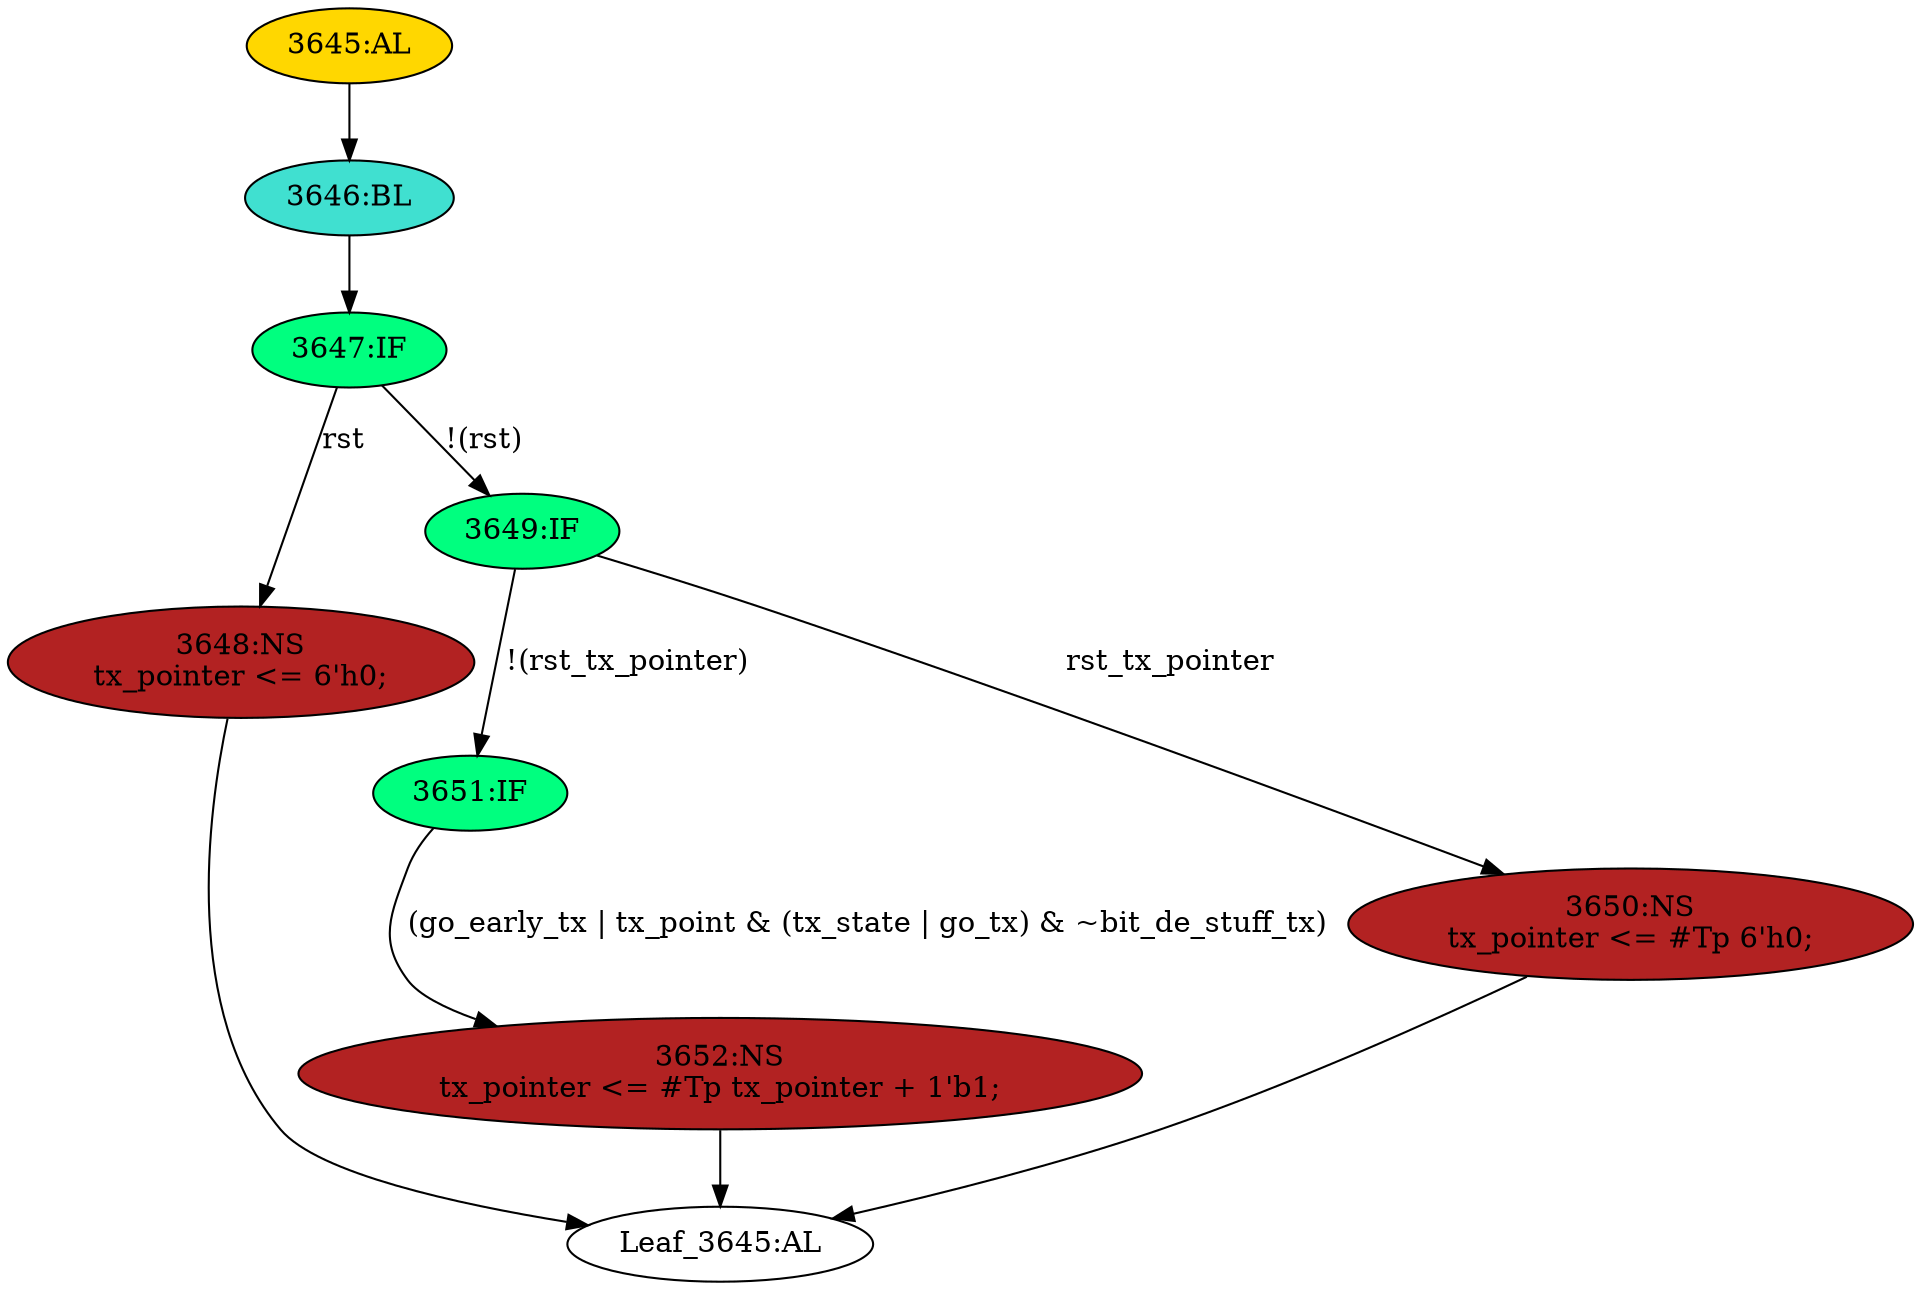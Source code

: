 strict digraph "" {
	node [label="\N"];
	"3648:NS"	 [ast="<pyverilog.vparser.ast.NonblockingSubstitution object at 0x7f44f6b47110>",
		fillcolor=firebrick,
		label="3648:NS
tx_pointer <= 6'h0;",
		statements="[<pyverilog.vparser.ast.NonblockingSubstitution object at 0x7f44f6b47110>]",
		style=filled,
		typ=NonblockingSubstitution];
	"Leaf_3645:AL"	 [def_var="['tx_pointer']",
		label="Leaf_3645:AL"];
	"3648:NS" -> "Leaf_3645:AL"	 [cond="[]",
		lineno=None];
	"3652:NS"	 [ast="<pyverilog.vparser.ast.NonblockingSubstitution object at 0x7f44f6b47250>",
		fillcolor=firebrick,
		label="3652:NS
tx_pointer <= #Tp tx_pointer + 1'b1;",
		statements="[<pyverilog.vparser.ast.NonblockingSubstitution object at 0x7f44f6b47250>]",
		style=filled,
		typ=NonblockingSubstitution];
	"3652:NS" -> "Leaf_3645:AL"	 [cond="[]",
		lineno=None];
	"3646:BL"	 [ast="<pyverilog.vparser.ast.Block object at 0x7f44f6b47490>",
		fillcolor=turquoise,
		label="3646:BL",
		statements="[]",
		style=filled,
		typ=Block];
	"3647:IF"	 [ast="<pyverilog.vparser.ast.IfStatement object at 0x7f44f6b474d0>",
		fillcolor=springgreen,
		label="3647:IF",
		statements="[]",
		style=filled,
		typ=IfStatement];
	"3646:BL" -> "3647:IF"	 [cond="[]",
		lineno=None];
	"3649:IF"	 [ast="<pyverilog.vparser.ast.IfStatement object at 0x7f44f6b47510>",
		fillcolor=springgreen,
		label="3649:IF",
		statements="[]",
		style=filled,
		typ=IfStatement];
	"3651:IF"	 [ast="<pyverilog.vparser.ast.IfStatement object at 0x7f44f6b47550>",
		fillcolor=springgreen,
		label="3651:IF",
		statements="[]",
		style=filled,
		typ=IfStatement];
	"3649:IF" -> "3651:IF"	 [cond="['rst_tx_pointer']",
		label="!(rst_tx_pointer)",
		lineno=3649];
	"3650:NS"	 [ast="<pyverilog.vparser.ast.NonblockingSubstitution object at 0x7f44f6b47850>",
		fillcolor=firebrick,
		label="3650:NS
tx_pointer <= #Tp 6'h0;",
		statements="[<pyverilog.vparser.ast.NonblockingSubstitution object at 0x7f44f6b47850>]",
		style=filled,
		typ=NonblockingSubstitution];
	"3649:IF" -> "3650:NS"	 [cond="['rst_tx_pointer']",
		label=rst_tx_pointer,
		lineno=3649];
	"3645:AL"	 [ast="<pyverilog.vparser.ast.Always object at 0x7f44f6b47ad0>",
		clk_sens=True,
		fillcolor=gold,
		label="3645:AL",
		sens="['clk', 'rst']",
		statements="[]",
		style=filled,
		typ=Always,
		use_var="['bit_de_stuff_tx', 'go_tx', 'tx_point', 'tx_pointer', 'go_early_tx', 'tx_state', 'rst', 'rst_tx_pointer']"];
	"3645:AL" -> "3646:BL"	 [cond="[]",
		lineno=None];
	"3651:IF" -> "3652:NS"	 [cond="['go_early_tx', 'tx_point', 'tx_state', 'go_tx', 'bit_de_stuff_tx']",
		label="(go_early_tx | tx_point & (tx_state | go_tx) & ~bit_de_stuff_tx)",
		lineno=3651];
	"3647:IF" -> "3648:NS"	 [cond="['rst']",
		label=rst,
		lineno=3647];
	"3647:IF" -> "3649:IF"	 [cond="['rst']",
		label="!(rst)",
		lineno=3647];
	"3650:NS" -> "Leaf_3645:AL"	 [cond="[]",
		lineno=None];
}

